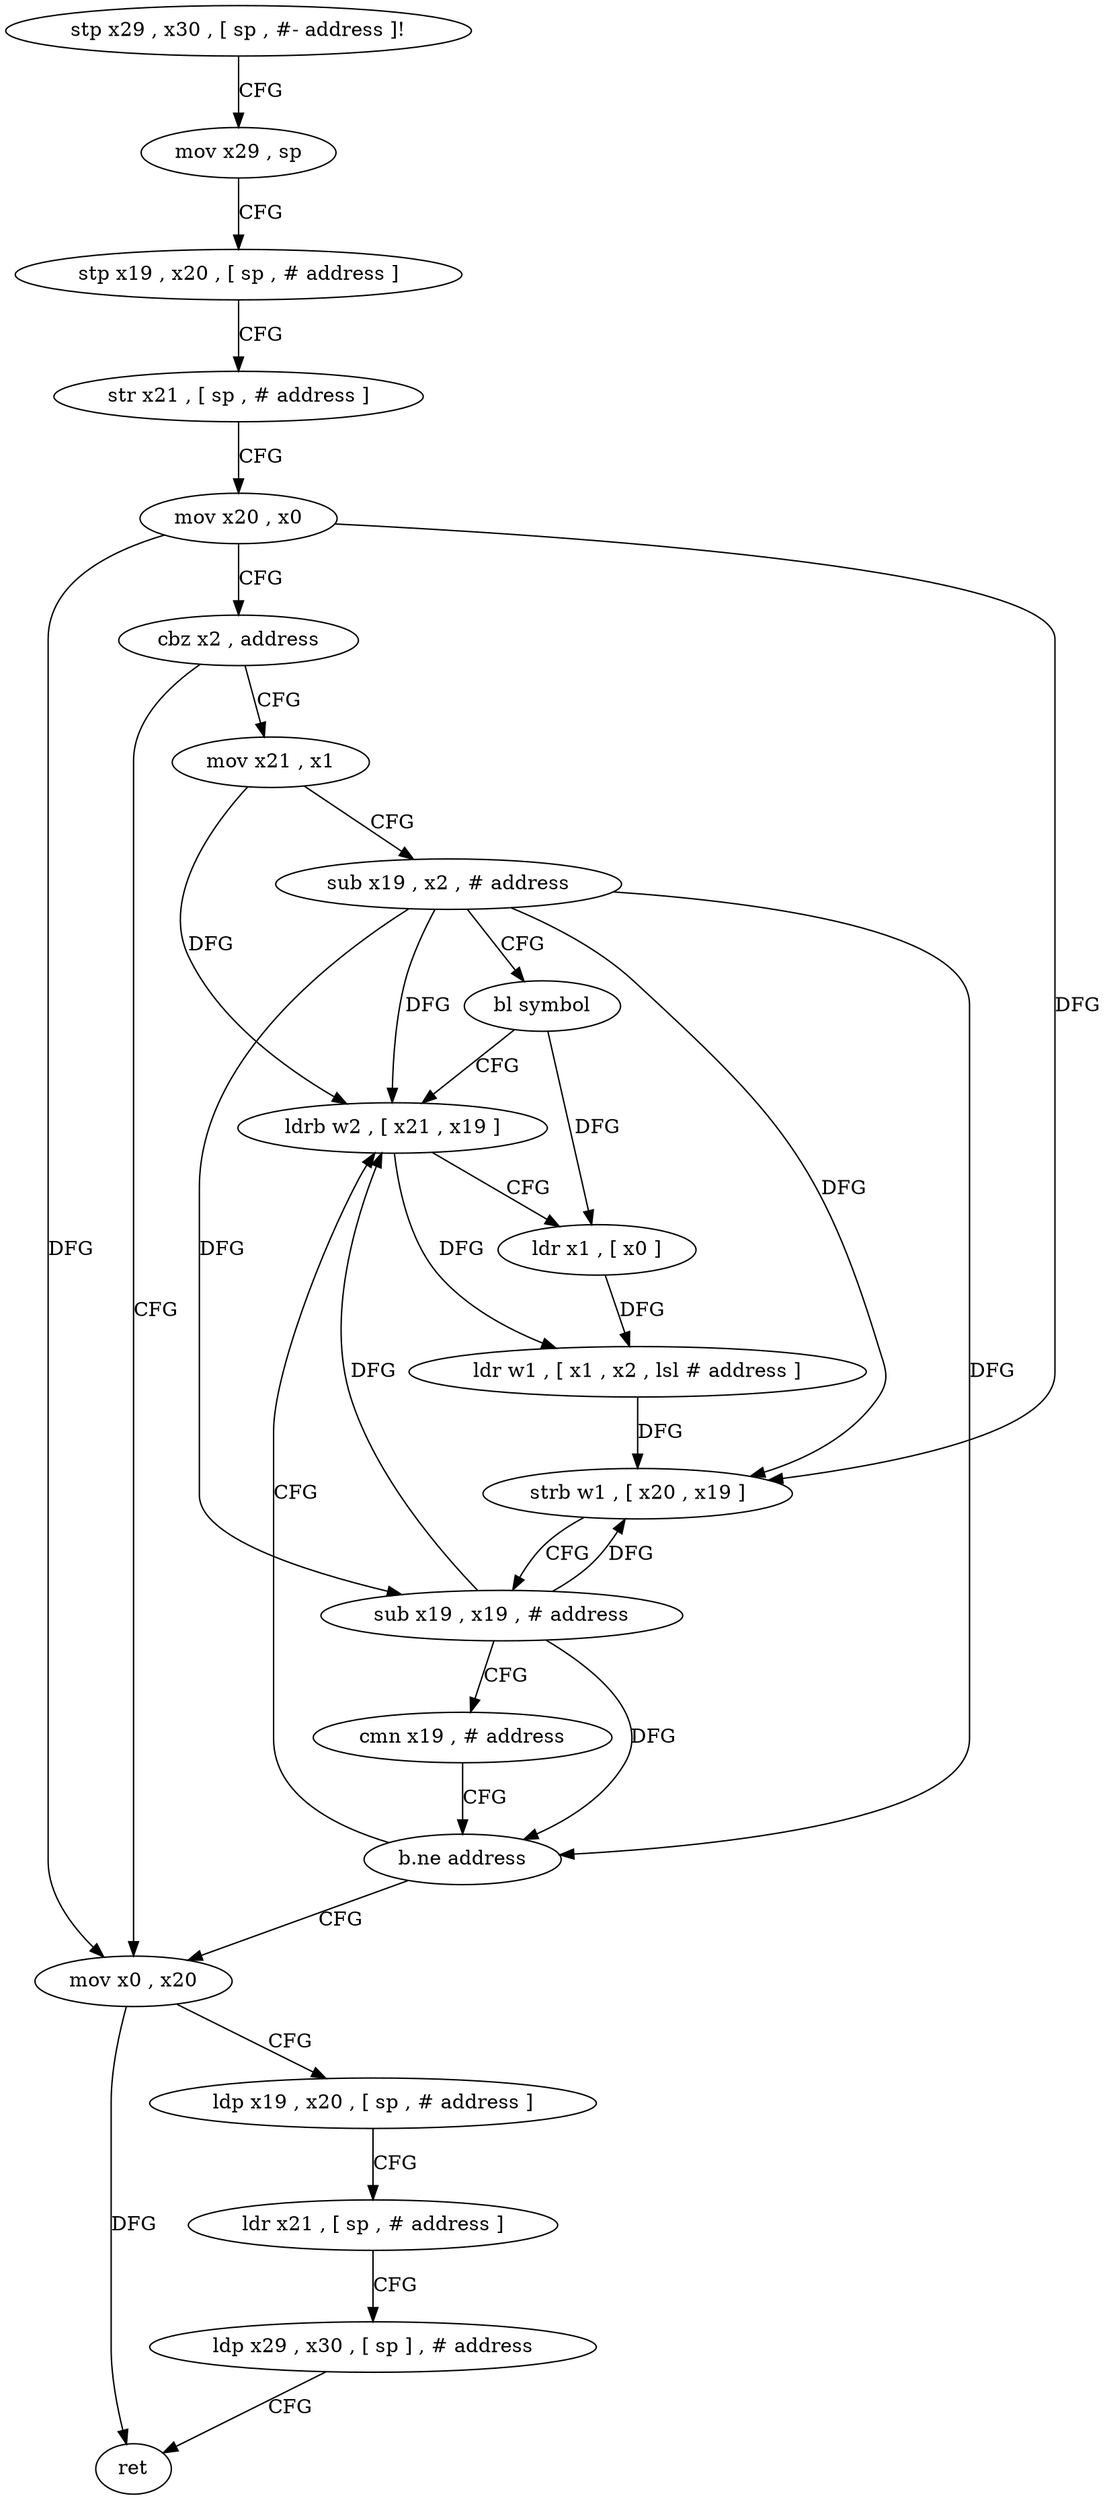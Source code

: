 digraph "func" {
"4398384" [label = "stp x29 , x30 , [ sp , #- address ]!" ]
"4398388" [label = "mov x29 , sp" ]
"4398392" [label = "stp x19 , x20 , [ sp , # address ]" ]
"4398396" [label = "str x21 , [ sp , # address ]" ]
"4398400" [label = "mov x20 , x0" ]
"4398404" [label = "cbz x2 , address" ]
"4398448" [label = "mov x0 , x20" ]
"4398408" [label = "mov x21 , x1" ]
"4398452" [label = "ldp x19 , x20 , [ sp , # address ]" ]
"4398456" [label = "ldr x21 , [ sp , # address ]" ]
"4398460" [label = "ldp x29 , x30 , [ sp ] , # address" ]
"4398464" [label = "ret" ]
"4398412" [label = "sub x19 , x2 , # address" ]
"4398416" [label = "bl symbol" ]
"4398420" [label = "ldrb w2 , [ x21 , x19 ]" ]
"4398424" [label = "ldr x1 , [ x0 ]" ]
"4398428" [label = "ldr w1 , [ x1 , x2 , lsl # address ]" ]
"4398432" [label = "strb w1 , [ x20 , x19 ]" ]
"4398436" [label = "sub x19 , x19 , # address" ]
"4398440" [label = "cmn x19 , # address" ]
"4398444" [label = "b.ne address" ]
"4398384" -> "4398388" [ label = "CFG" ]
"4398388" -> "4398392" [ label = "CFG" ]
"4398392" -> "4398396" [ label = "CFG" ]
"4398396" -> "4398400" [ label = "CFG" ]
"4398400" -> "4398404" [ label = "CFG" ]
"4398400" -> "4398448" [ label = "DFG" ]
"4398400" -> "4398432" [ label = "DFG" ]
"4398404" -> "4398448" [ label = "CFG" ]
"4398404" -> "4398408" [ label = "CFG" ]
"4398448" -> "4398452" [ label = "CFG" ]
"4398448" -> "4398464" [ label = "DFG" ]
"4398408" -> "4398412" [ label = "CFG" ]
"4398408" -> "4398420" [ label = "DFG" ]
"4398452" -> "4398456" [ label = "CFG" ]
"4398456" -> "4398460" [ label = "CFG" ]
"4398460" -> "4398464" [ label = "CFG" ]
"4398412" -> "4398416" [ label = "CFG" ]
"4398412" -> "4398420" [ label = "DFG" ]
"4398412" -> "4398432" [ label = "DFG" ]
"4398412" -> "4398436" [ label = "DFG" ]
"4398412" -> "4398444" [ label = "DFG" ]
"4398416" -> "4398420" [ label = "CFG" ]
"4398416" -> "4398424" [ label = "DFG" ]
"4398420" -> "4398424" [ label = "CFG" ]
"4398420" -> "4398428" [ label = "DFG" ]
"4398424" -> "4398428" [ label = "DFG" ]
"4398428" -> "4398432" [ label = "DFG" ]
"4398432" -> "4398436" [ label = "CFG" ]
"4398436" -> "4398440" [ label = "CFG" ]
"4398436" -> "4398420" [ label = "DFG" ]
"4398436" -> "4398432" [ label = "DFG" ]
"4398436" -> "4398444" [ label = "DFG" ]
"4398440" -> "4398444" [ label = "CFG" ]
"4398444" -> "4398420" [ label = "CFG" ]
"4398444" -> "4398448" [ label = "CFG" ]
}
